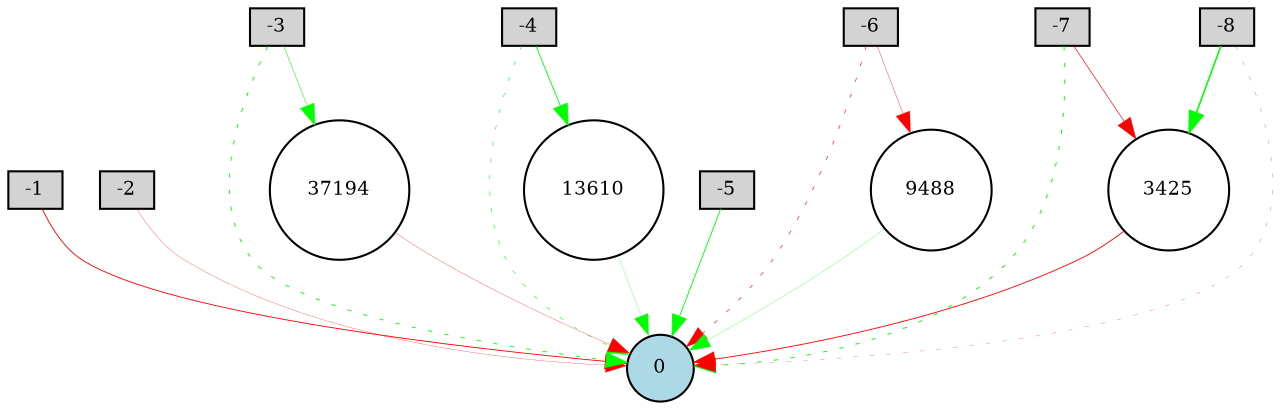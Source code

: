 digraph {
	node [fontsize=9 height=0.2 shape=circle width=0.2]
	-1 [fillcolor=lightgray shape=box style=filled]
	-2 [fillcolor=lightgray shape=box style=filled]
	-3 [fillcolor=lightgray shape=box style=filled]
	-4 [fillcolor=lightgray shape=box style=filled]
	-5 [fillcolor=lightgray shape=box style=filled]
	-6 [fillcolor=lightgray shape=box style=filled]
	-7 [fillcolor=lightgray shape=box style=filled]
	-8 [fillcolor=lightgray shape=box style=filled]
	0 [fillcolor=lightblue style=filled]
	3425 [fillcolor=white style=filled]
	13610 [fillcolor=white style=filled]
	37194 [fillcolor=white style=filled]
	9488 [fillcolor=white style=filled]
	-1 -> 0 [color=red penwidth=0.42667211770709257 style=solid]
	-2 -> 0 [color=red penwidth=0.12684285896328787 style=solid]
	-3 -> 0 [color=green penwidth=0.4401009468005145 style=dotted]
	-4 -> 0 [color=green penwidth=0.26506637384832793 style=dotted]
	-5 -> 0 [color=green penwidth=0.4219800413676724 style=solid]
	-6 -> 0 [color=red penwidth=0.29799472986739384 style=dotted]
	-7 -> 0 [color=green penwidth=0.4592377283717506 style=dotted]
	-8 -> 0 [color=red penwidth=0.12294646848976747 style=dotted]
	-8 -> 3425 [color=green penwidth=0.7522293626545007 style=solid]
	3425 -> 0 [color=red penwidth=0.4250966432853809 style=solid]
	-7 -> 3425 [color=red penwidth=0.30775499864762657 style=solid]
	-6 -> 9488 [color=red penwidth=0.16918580858802063 style=solid]
	9488 -> 0 [color=green penwidth=0.11950550235279972 style=solid]
	-4 -> 13610 [color=green penwidth=0.4193911738506526 style=solid]
	13610 -> 0 [color=green penwidth=0.11053651795764852 style=solid]
	-3 -> 37194 [color=green penwidth=0.24769130738173467 style=solid]
	37194 -> 0 [color=red penwidth=0.13662650569032928 style=solid]
}
